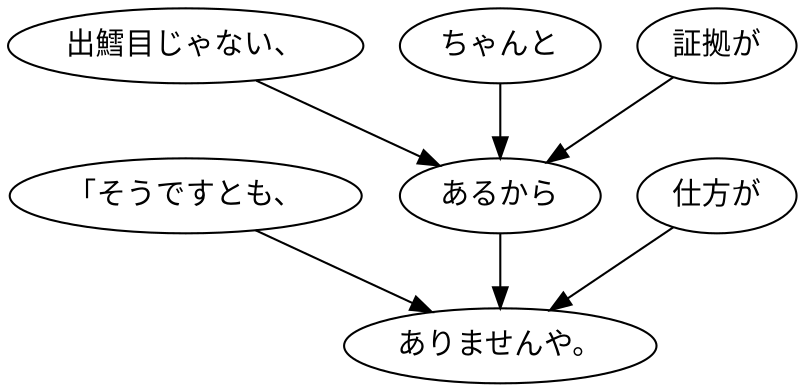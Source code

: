 digraph graph3682 {
	node0 [label="「そうですとも、"];
	node1 [label="出鱈目じゃない、"];
	node2 [label="ちゃんと"];
	node3 [label="証拠が"];
	node4 [label="あるから"];
	node5 [label="仕方が"];
	node6 [label="ありませんや。"];
	node0 -> node6;
	node1 -> node4;
	node2 -> node4;
	node3 -> node4;
	node4 -> node6;
	node5 -> node6;
}
